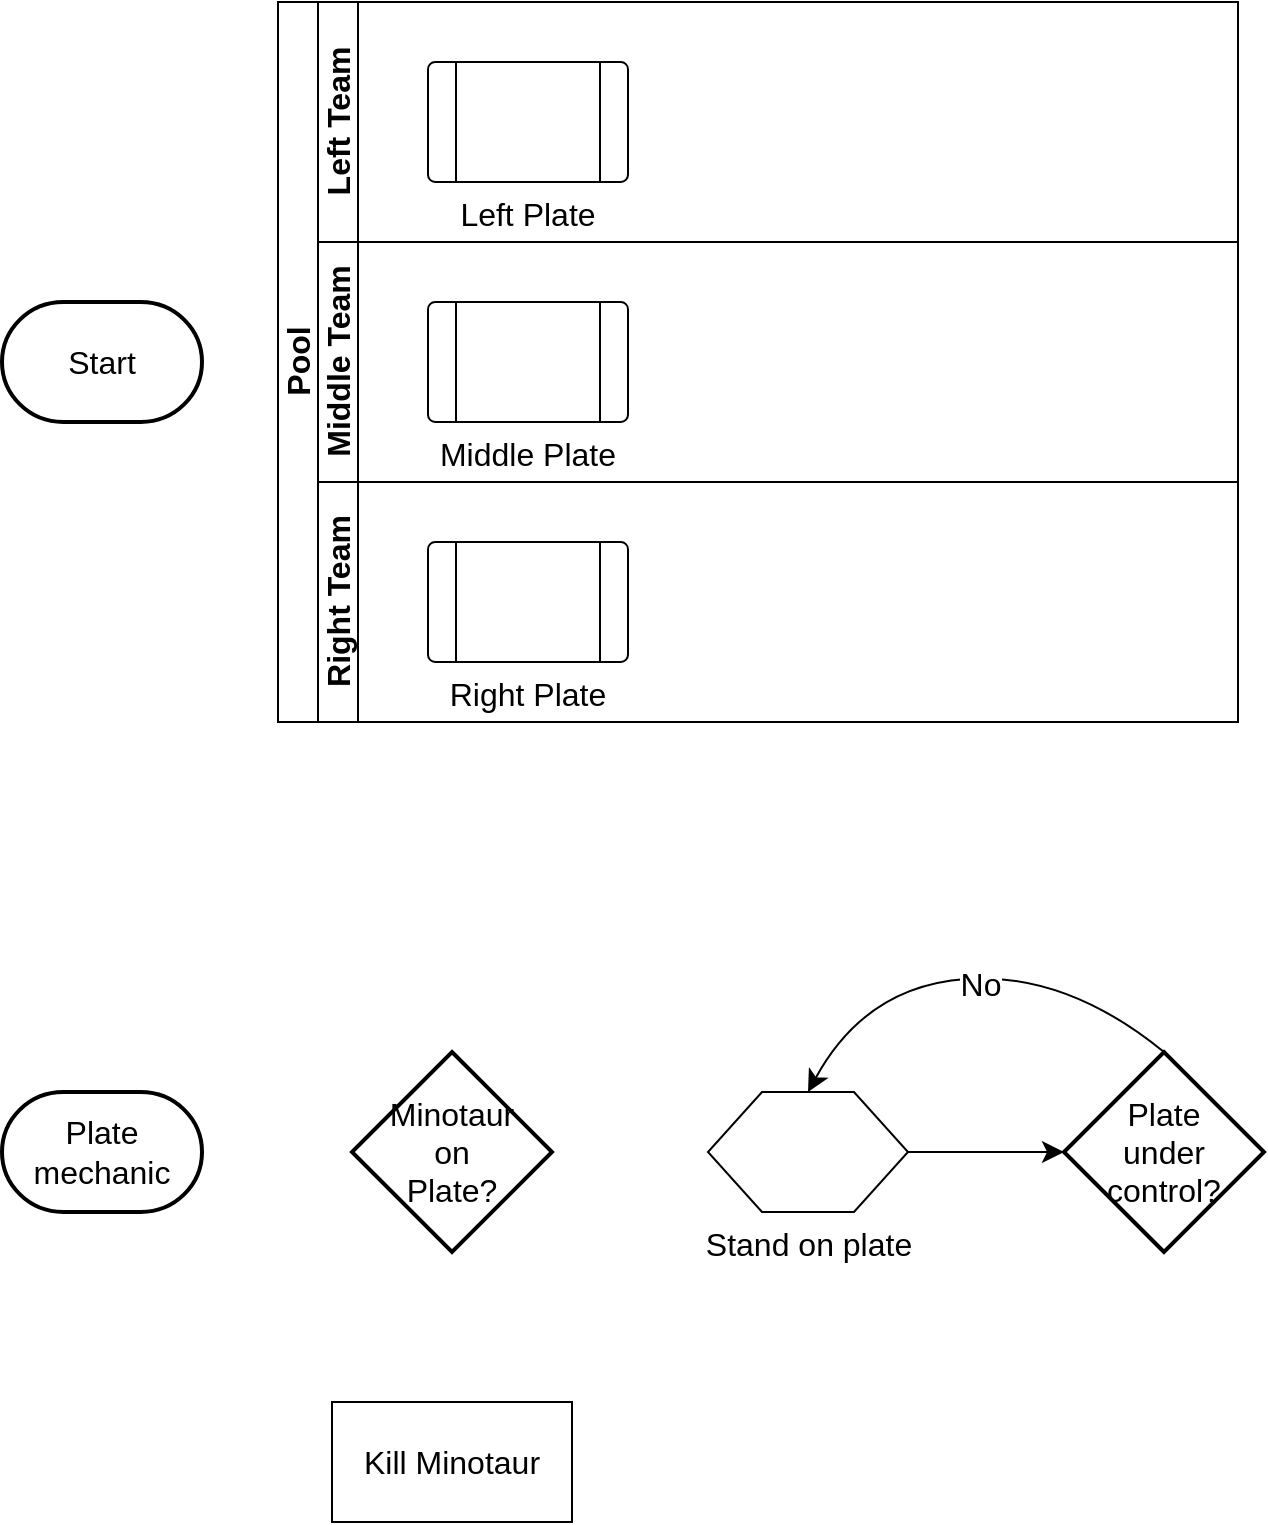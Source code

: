 <mxfile version="21.6.5" type="github">
  <diagram name="Page-1" id="x2TaYZ2TitNRqM9ajN3y">
    <mxGraphModel dx="719" dy="911" grid="0" gridSize="10" guides="1" tooltips="1" connect="1" arrows="1" fold="1" page="0" pageScale="1" pageWidth="827" pageHeight="1169" math="0" shadow="0">
      <root>
        <mxCell id="0" />
        <mxCell id="1" parent="0" />
        <mxCell id="tHVzRUyvm80osLJFOGGi-6" value="Start" style="strokeWidth=2;html=1;shape=mxgraph.flowchart.terminator;whiteSpace=wrap;fontSize=16;" vertex="1" parent="1">
          <mxGeometry x="-15" y="220" width="100" height="60" as="geometry" />
        </mxCell>
        <mxCell id="tHVzRUyvm80osLJFOGGi-40" value="Pool" style="swimlane;childLayout=stackLayout;resizeParent=1;resizeParentMax=0;horizontal=0;startSize=20;horizontalStack=0;html=1;fontSize=16;" vertex="1" parent="1">
          <mxGeometry x="123" y="70" width="480" height="360" as="geometry" />
        </mxCell>
        <mxCell id="tHVzRUyvm80osLJFOGGi-41" value="Left Team" style="swimlane;startSize=20;horizontal=0;html=1;fontSize=16;" vertex="1" parent="tHVzRUyvm80osLJFOGGi-40">
          <mxGeometry x="20" width="460" height="120" as="geometry" />
        </mxCell>
        <mxCell id="tHVzRUyvm80osLJFOGGi-7" value="Left Plate" style="verticalLabelPosition=bottom;verticalAlign=top;html=1;shape=process;whiteSpace=wrap;rounded=1;size=0.14;arcSize=6;fontSize=16;" vertex="1" parent="tHVzRUyvm80osLJFOGGi-41">
          <mxGeometry x="55" y="30" width="100" height="60" as="geometry" />
        </mxCell>
        <mxCell id="tHVzRUyvm80osLJFOGGi-42" value="Middle Team" style="swimlane;startSize=20;horizontal=0;html=1;fontSize=16;" vertex="1" parent="tHVzRUyvm80osLJFOGGi-40">
          <mxGeometry x="20" y="120" width="460" height="120" as="geometry" />
        </mxCell>
        <mxCell id="tHVzRUyvm80osLJFOGGi-8" value="Middle Plate" style="verticalLabelPosition=bottom;verticalAlign=top;html=1;shape=process;whiteSpace=wrap;rounded=1;size=0.14;arcSize=6;fontSize=16;" vertex="1" parent="tHVzRUyvm80osLJFOGGi-42">
          <mxGeometry x="55" y="30" width="100" height="60" as="geometry" />
        </mxCell>
        <mxCell id="tHVzRUyvm80osLJFOGGi-43" value="Right Team" style="swimlane;startSize=20;horizontal=0;html=1;fontSize=16;" vertex="1" parent="tHVzRUyvm80osLJFOGGi-40">
          <mxGeometry x="20" y="240" width="460" height="120" as="geometry" />
        </mxCell>
        <mxCell id="tHVzRUyvm80osLJFOGGi-9" value="Right Plate" style="verticalLabelPosition=bottom;verticalAlign=top;html=1;shape=process;whiteSpace=wrap;rounded=1;size=0.14;arcSize=6;fontSize=16;" vertex="1" parent="tHVzRUyvm80osLJFOGGi-43">
          <mxGeometry x="55" y="30" width="100" height="60" as="geometry" />
        </mxCell>
        <mxCell id="tHVzRUyvm80osLJFOGGi-44" value="Plate mechanic" style="strokeWidth=2;html=1;shape=mxgraph.flowchart.terminator;whiteSpace=wrap;fontSize=16;" vertex="1" parent="1">
          <mxGeometry x="-15" y="615" width="100" height="60" as="geometry" />
        </mxCell>
        <mxCell id="tHVzRUyvm80osLJFOGGi-45" value="Stand on plate" style="verticalLabelPosition=bottom;verticalAlign=top;html=1;shape=hexagon;perimeter=hexagonPerimeter2;arcSize=6;size=0.27;fontSize=16;" vertex="1" parent="1">
          <mxGeometry x="338" y="615" width="100" height="60" as="geometry" />
        </mxCell>
        <mxCell id="tHVzRUyvm80osLJFOGGi-48" value="Minotaur&lt;br&gt;on&lt;br&gt;Plate?" style="strokeWidth=2;html=1;shape=mxgraph.flowchart.decision;whiteSpace=wrap;fontSize=16;" vertex="1" parent="1">
          <mxGeometry x="160" y="595" width="100" height="100" as="geometry" />
        </mxCell>
        <mxCell id="tHVzRUyvm80osLJFOGGi-49" value="Kill Minotaur" style="rounded=0;whiteSpace=wrap;html=1;fontSize=16;" vertex="1" parent="1">
          <mxGeometry x="150" y="770" width="120" height="60" as="geometry" />
        </mxCell>
        <mxCell id="tHVzRUyvm80osLJFOGGi-47" value="Plate&lt;br&gt;under&lt;br&gt;control?" style="strokeWidth=2;html=1;shape=mxgraph.flowchart.decision;whiteSpace=wrap;fontSize=16;direction=west;" vertex="1" parent="1">
          <mxGeometry x="516" y="595" width="100" height="100" as="geometry" />
        </mxCell>
        <mxCell id="tHVzRUyvm80osLJFOGGi-50" value="" style="endArrow=classic;html=1;rounded=0;fontSize=12;startSize=8;endSize=8;curved=1;exitX=1;exitY=0.5;exitDx=0;exitDy=0;entryX=1;entryY=0.5;entryDx=0;entryDy=0;entryPerimeter=0;" edge="1" parent="1" source="tHVzRUyvm80osLJFOGGi-45" target="tHVzRUyvm80osLJFOGGi-47">
          <mxGeometry width="50" height="50" relative="1" as="geometry">
            <mxPoint x="492" y="689" as="sourcePoint" />
            <mxPoint x="487" y="753" as="targetPoint" />
          </mxGeometry>
        </mxCell>
        <mxCell id="tHVzRUyvm80osLJFOGGi-51" value="" style="endArrow=classic;html=1;rounded=0;fontSize=12;startSize=8;endSize=8;curved=1;exitX=0.5;exitY=1;exitDx=0;exitDy=0;exitPerimeter=0;entryX=0.5;entryY=0;entryDx=0;entryDy=0;" edge="1" parent="1" source="tHVzRUyvm80osLJFOGGi-47" target="tHVzRUyvm80osLJFOGGi-45">
          <mxGeometry width="50" height="50" relative="1" as="geometry">
            <mxPoint x="470" y="552" as="sourcePoint" />
            <mxPoint x="461" y="773" as="targetPoint" />
            <Array as="points">
              <mxPoint x="517" y="555" />
              <mxPoint x="417" y="562" />
            </Array>
          </mxGeometry>
        </mxCell>
        <mxCell id="tHVzRUyvm80osLJFOGGi-52" value="No" style="edgeLabel;html=1;align=center;verticalAlign=middle;resizable=0;points=[];fontSize=16;" vertex="1" connectable="0" parent="tHVzRUyvm80osLJFOGGi-51">
          <mxGeometry x="-0.043" y="3" relative="1" as="geometry">
            <mxPoint as="offset" />
          </mxGeometry>
        </mxCell>
      </root>
    </mxGraphModel>
  </diagram>
</mxfile>
